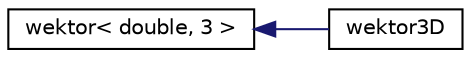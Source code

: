 digraph "Graficzna hierarchia klas"
{
  edge [fontname="Helvetica",fontsize="10",labelfontname="Helvetica",labelfontsize="10"];
  node [fontname="Helvetica",fontsize="10",shape=record];
  rankdir="LR";
  Node0 [label="wektor\< double, 3 \>",height=0.2,width=0.4,color="black", fillcolor="white", style="filled",URL="$classwektor.html"];
  Node0 -> Node1 [dir="back",color="midnightblue",fontsize="10",style="solid",fontname="Helvetica"];
  Node1 [label="wektor3D",height=0.2,width=0.4,color="black", fillcolor="white", style="filled",URL="$classwektor3_d.html",tooltip="Modeluje pojęcie wektorów w 3 wymiarach. "];
}
